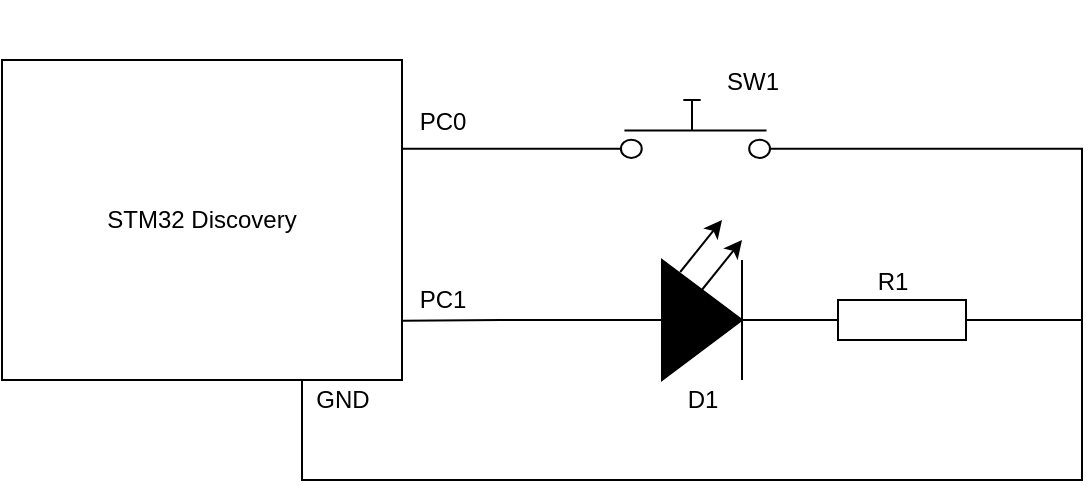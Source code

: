 <mxfile version="12.2.4" type="device" pages="1"><diagram name="Page-1" id="7e0a89b8-554c-2b80-1dc8-d5c74ca68de4"><mxGraphModel dx="766" dy="406" grid="1" gridSize="10" guides="1" tooltips="1" connect="1" arrows="1" fold="1" page="1" pageScale="1" pageWidth="1100" pageHeight="850" background="#ffffff" math="0" shadow="0"><root><mxCell id="0"/><mxCell id="1" parent="0"/><mxCell id="aYfUDm-wI9w3w5dHB-P8-1" value="STM32 Discovery" style="rounded=0;whiteSpace=wrap;html=1;" vertex="1" parent="1"><mxGeometry x="200" y="160" width="200" height="160" as="geometry"/></mxCell><mxCell id="aYfUDm-wI9w3w5dHB-P8-6" style="edgeStyle=orthogonalEdgeStyle;rounded=0;orthogonalLoop=1;jettySize=auto;html=1;exitX=0;exitY=0.5;exitDx=0;exitDy=0;exitPerimeter=0;entryX=1.001;entryY=0.815;entryDx=0;entryDy=0;entryPerimeter=0;endArrow=none;endFill=0;" edge="1" parent="1" source="aYfUDm-wI9w3w5dHB-P8-2" target="aYfUDm-wI9w3w5dHB-P8-1"><mxGeometry relative="1" as="geometry"><Array as="points"><mxPoint x="450" y="290"/></Array></mxGeometry></mxCell><mxCell id="aYfUDm-wI9w3w5dHB-P8-11" value="PC1" style="text;html=1;resizable=0;points=[];align=center;verticalAlign=middle;labelBackgroundColor=#ffffff;" vertex="1" connectable="0" parent="aYfUDm-wI9w3w5dHB-P8-6"><mxGeometry x="0.733" y="1" relative="1" as="geometry"><mxPoint x="6.5" y="-11.5" as="offset"/></mxGeometry></mxCell><mxCell id="aYfUDm-wI9w3w5dHB-P8-18" value="D1" style="text;html=1;resizable=0;points=[];align=center;verticalAlign=middle;labelBackgroundColor=#ffffff;" vertex="1" connectable="0" parent="aYfUDm-wI9w3w5dHB-P8-6"><mxGeometry x="-0.291" y="-1" relative="1" as="geometry"><mxPoint x="85" y="41" as="offset"/></mxGeometry></mxCell><mxCell id="aYfUDm-wI9w3w5dHB-P8-2" value="" style="pointerEvents=1;fillColor=#000000;verticalLabelPosition=bottom;shadow=0;dashed=0;align=center;html=1;verticalAlign=top;shape=mxgraph.electrical.diodes.diode;" vertex="1" parent="1"><mxGeometry x="500" y="260" width="100" height="60" as="geometry"/></mxCell><mxCell id="aYfUDm-wI9w3w5dHB-P8-7" style="edgeStyle=orthogonalEdgeStyle;rounded=0;orthogonalLoop=1;jettySize=auto;html=1;exitX=0;exitY=0.84;exitDx=0;exitDy=0;exitPerimeter=0;entryX=1.001;entryY=0.277;entryDx=0;entryDy=0;entryPerimeter=0;endArrow=none;endFill=0;" edge="1" parent="1" source="aYfUDm-wI9w3w5dHB-P8-3" target="aYfUDm-wI9w3w5dHB-P8-1"><mxGeometry relative="1" as="geometry"/></mxCell><mxCell id="aYfUDm-wI9w3w5dHB-P8-10" value="PC0" style="text;html=1;resizable=0;points=[];align=center;verticalAlign=middle;labelBackgroundColor=#ffffff;" vertex="1" connectable="0" parent="aYfUDm-wI9w3w5dHB-P8-7"><mxGeometry x="0.756" y="1" relative="1" as="geometry"><mxPoint x="10" y="-15" as="offset"/></mxGeometry></mxCell><mxCell id="aYfUDm-wI9w3w5dHB-P8-12" style="edgeStyle=orthogonalEdgeStyle;rounded=0;orthogonalLoop=1;jettySize=auto;html=1;exitX=1;exitY=0.84;exitDx=0;exitDy=0;exitPerimeter=0;entryX=0.75;entryY=1;entryDx=0;entryDy=0;endArrow=none;endFill=0;" edge="1" parent="1" source="aYfUDm-wI9w3w5dHB-P8-3" target="aYfUDm-wI9w3w5dHB-P8-1"><mxGeometry relative="1" as="geometry"><Array as="points"><mxPoint x="740" y="204"/><mxPoint x="740" y="370"/><mxPoint x="350" y="370"/></Array></mxGeometry></mxCell><mxCell id="aYfUDm-wI9w3w5dHB-P8-3" value="" style="pointerEvents=1;verticalLabelPosition=bottom;shadow=0;dashed=0;align=center;html=1;verticalAlign=top;shape=mxgraph.electrical.electro-mechanical.push_switch_no;" vertex="1" parent="1"><mxGeometry x="480" y="180" width="130" height="29" as="geometry"/></mxCell><mxCell id="aYfUDm-wI9w3w5dHB-P8-13" style="edgeStyle=orthogonalEdgeStyle;rounded=0;orthogonalLoop=1;jettySize=auto;html=1;exitX=1;exitY=0.5;exitDx=0;exitDy=0;exitPerimeter=0;endArrow=none;endFill=0;" edge="1" parent="1" source="aYfUDm-wI9w3w5dHB-P8-4"><mxGeometry relative="1" as="geometry"><mxPoint x="350" y="320" as="targetPoint"/><Array as="points"><mxPoint x="740" y="290"/><mxPoint x="740" y="370"/><mxPoint x="350" y="370"/></Array></mxGeometry></mxCell><mxCell id="aYfUDm-wI9w3w5dHB-P8-14" value="GND" style="text;html=1;resizable=0;points=[];align=center;verticalAlign=middle;labelBackgroundColor=#ffffff;" vertex="1" connectable="0" parent="aYfUDm-wI9w3w5dHB-P8-13"><mxGeometry x="0.945" y="-1" relative="1" as="geometry"><mxPoint x="19" y="-5.5" as="offset"/></mxGeometry></mxCell><mxCell id="aYfUDm-wI9w3w5dHB-P8-4" value="" style="pointerEvents=1;verticalLabelPosition=bottom;shadow=0;dashed=0;align=center;html=1;verticalAlign=top;shape=mxgraph.electrical.resistors.resistor_1;" vertex="1" parent="1"><mxGeometry x="600" y="280" width="100" height="20" as="geometry"/></mxCell><mxCell id="aYfUDm-wI9w3w5dHB-P8-15" value="" style="endArrow=classic;html=1;exitX=0.391;exitY=0.1;exitDx=0;exitDy=0;exitPerimeter=0;" edge="1" parent="1" source="aYfUDm-wI9w3w5dHB-P8-2"><mxGeometry width="50" height="50" relative="1" as="geometry"><mxPoint x="200" y="440" as="sourcePoint"/><mxPoint x="560" y="240" as="targetPoint"/></mxGeometry></mxCell><mxCell id="aYfUDm-wI9w3w5dHB-P8-17" value="" style="endArrow=classic;html=1;exitX=0.391;exitY=0.1;exitDx=0;exitDy=0;exitPerimeter=0;" edge="1" parent="1"><mxGeometry width="50" height="50" relative="1" as="geometry"><mxPoint x="549.1" y="276" as="sourcePoint"/><mxPoint x="570" y="250" as="targetPoint"/></mxGeometry></mxCell><mxCell id="aYfUDm-wI9w3w5dHB-P8-19" value="SW1" style="text;html=1;resizable=0;points=[];align=center;verticalAlign=middle;labelBackgroundColor=#ffffff;" vertex="1" connectable="0" parent="1"><mxGeometry x="489.857" y="130" as="geometry"><mxPoint x="85" y="41" as="offset"/></mxGeometry></mxCell><mxCell id="aYfUDm-wI9w3w5dHB-P8-20" value="R1" style="text;html=1;resizable=0;points=[];align=center;verticalAlign=middle;labelBackgroundColor=#ffffff;" vertex="1" connectable="0" parent="1"><mxGeometry x="559.857" y="230" as="geometry"><mxPoint x="85" y="41" as="offset"/></mxGeometry></mxCell></root></mxGraphModel></diagram></mxfile>